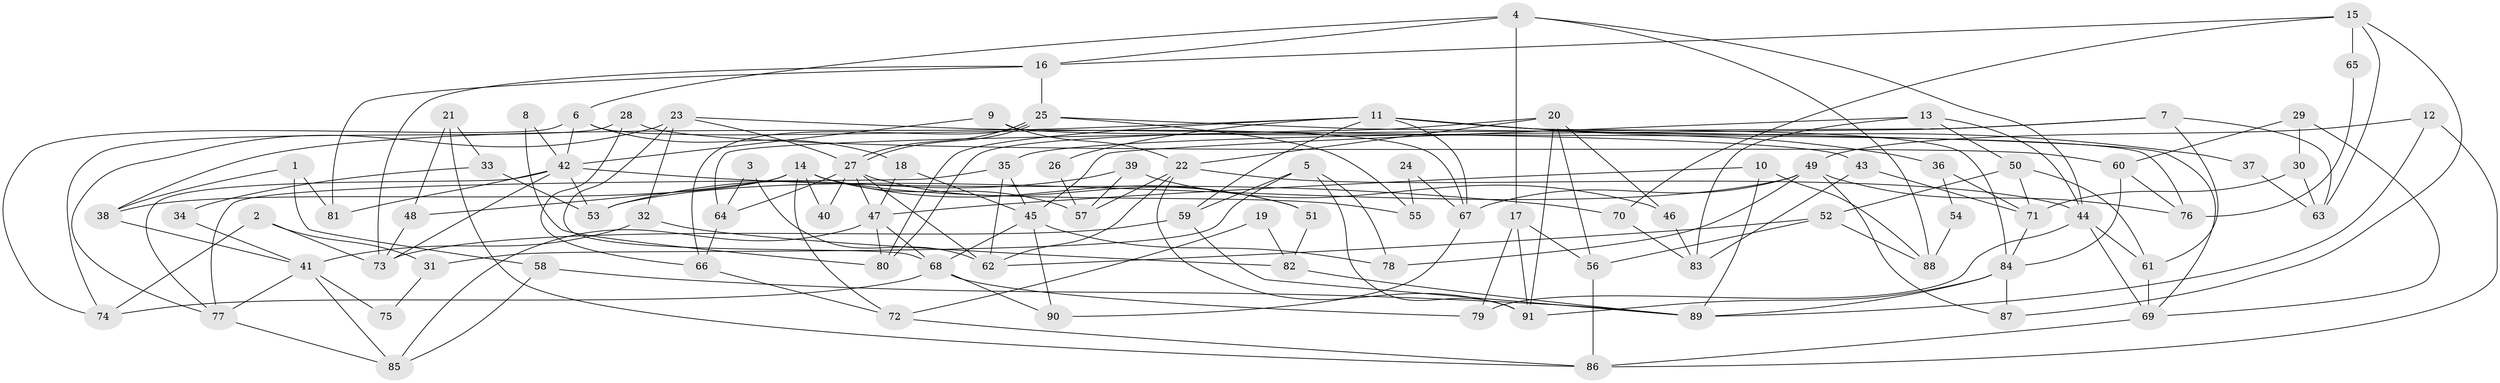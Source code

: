 // Generated by graph-tools (version 1.1) at 2025/36/03/09/25 02:36:13]
// undirected, 91 vertices, 182 edges
graph export_dot {
graph [start="1"]
  node [color=gray90,style=filled];
  1;
  2;
  3;
  4;
  5;
  6;
  7;
  8;
  9;
  10;
  11;
  12;
  13;
  14;
  15;
  16;
  17;
  18;
  19;
  20;
  21;
  22;
  23;
  24;
  25;
  26;
  27;
  28;
  29;
  30;
  31;
  32;
  33;
  34;
  35;
  36;
  37;
  38;
  39;
  40;
  41;
  42;
  43;
  44;
  45;
  46;
  47;
  48;
  49;
  50;
  51;
  52;
  53;
  54;
  55;
  56;
  57;
  58;
  59;
  60;
  61;
  62;
  63;
  64;
  65;
  66;
  67;
  68;
  69;
  70;
  71;
  72;
  73;
  74;
  75;
  76;
  77;
  78;
  79;
  80;
  81;
  82;
  83;
  84;
  85;
  86;
  87;
  88;
  89;
  90;
  91;
  1 -- 38;
  1 -- 58;
  1 -- 81;
  2 -- 74;
  2 -- 73;
  2 -- 31;
  3 -- 64;
  3 -- 62;
  4 -- 6;
  4 -- 44;
  4 -- 16;
  4 -- 17;
  4 -- 88;
  5 -- 78;
  5 -- 91;
  5 -- 31;
  5 -- 59;
  6 -- 67;
  6 -- 18;
  6 -- 42;
  6 -- 74;
  7 -- 63;
  7 -- 61;
  7 -- 35;
  7 -- 64;
  8 -- 80;
  8 -- 42;
  9 -- 22;
  9 -- 42;
  9 -- 76;
  10 -- 88;
  10 -- 47;
  10 -- 89;
  11 -- 59;
  11 -- 84;
  11 -- 26;
  11 -- 36;
  11 -- 37;
  11 -- 38;
  11 -- 67;
  11 -- 80;
  12 -- 86;
  12 -- 89;
  12 -- 49;
  13 -- 45;
  13 -- 44;
  13 -- 50;
  13 -- 83;
  14 -- 51;
  14 -- 57;
  14 -- 38;
  14 -- 40;
  14 -- 48;
  14 -- 55;
  14 -- 72;
  15 -- 70;
  15 -- 16;
  15 -- 63;
  15 -- 65;
  15 -- 87;
  16 -- 73;
  16 -- 25;
  16 -- 81;
  17 -- 79;
  17 -- 56;
  17 -- 91;
  18 -- 47;
  18 -- 45;
  19 -- 72;
  19 -- 82;
  20 -- 91;
  20 -- 80;
  20 -- 22;
  20 -- 46;
  20 -- 56;
  21 -- 48;
  21 -- 86;
  21 -- 33;
  22 -- 91;
  22 -- 44;
  22 -- 57;
  22 -- 62;
  23 -- 77;
  23 -- 27;
  23 -- 32;
  23 -- 43;
  23 -- 68;
  24 -- 55;
  24 -- 67;
  25 -- 27;
  25 -- 27;
  25 -- 55;
  25 -- 66;
  25 -- 69;
  26 -- 57;
  27 -- 64;
  27 -- 40;
  27 -- 47;
  27 -- 51;
  27 -- 62;
  28 -- 74;
  28 -- 66;
  28 -- 60;
  29 -- 60;
  29 -- 69;
  29 -- 30;
  30 -- 71;
  30 -- 63;
  31 -- 75;
  32 -- 41;
  32 -- 82;
  33 -- 53;
  33 -- 34;
  34 -- 41;
  35 -- 62;
  35 -- 45;
  35 -- 77;
  36 -- 71;
  36 -- 54;
  37 -- 63;
  38 -- 41;
  39 -- 53;
  39 -- 46;
  39 -- 57;
  41 -- 77;
  41 -- 75;
  41 -- 85;
  42 -- 81;
  42 -- 53;
  42 -- 70;
  42 -- 73;
  42 -- 77;
  43 -- 71;
  43 -- 83;
  44 -- 61;
  44 -- 69;
  44 -- 79;
  45 -- 68;
  45 -- 78;
  45 -- 90;
  46 -- 83;
  47 -- 85;
  47 -- 68;
  47 -- 80;
  48 -- 73;
  49 -- 67;
  49 -- 53;
  49 -- 76;
  49 -- 78;
  49 -- 87;
  50 -- 52;
  50 -- 61;
  50 -- 71;
  51 -- 82;
  52 -- 56;
  52 -- 62;
  52 -- 88;
  54 -- 88;
  56 -- 86;
  58 -- 85;
  58 -- 89;
  59 -- 89;
  59 -- 73;
  60 -- 76;
  60 -- 84;
  61 -- 69;
  64 -- 66;
  65 -- 76;
  66 -- 72;
  67 -- 90;
  68 -- 74;
  68 -- 79;
  68 -- 90;
  69 -- 86;
  70 -- 83;
  71 -- 84;
  72 -- 86;
  77 -- 85;
  82 -- 89;
  84 -- 87;
  84 -- 89;
  84 -- 91;
}
